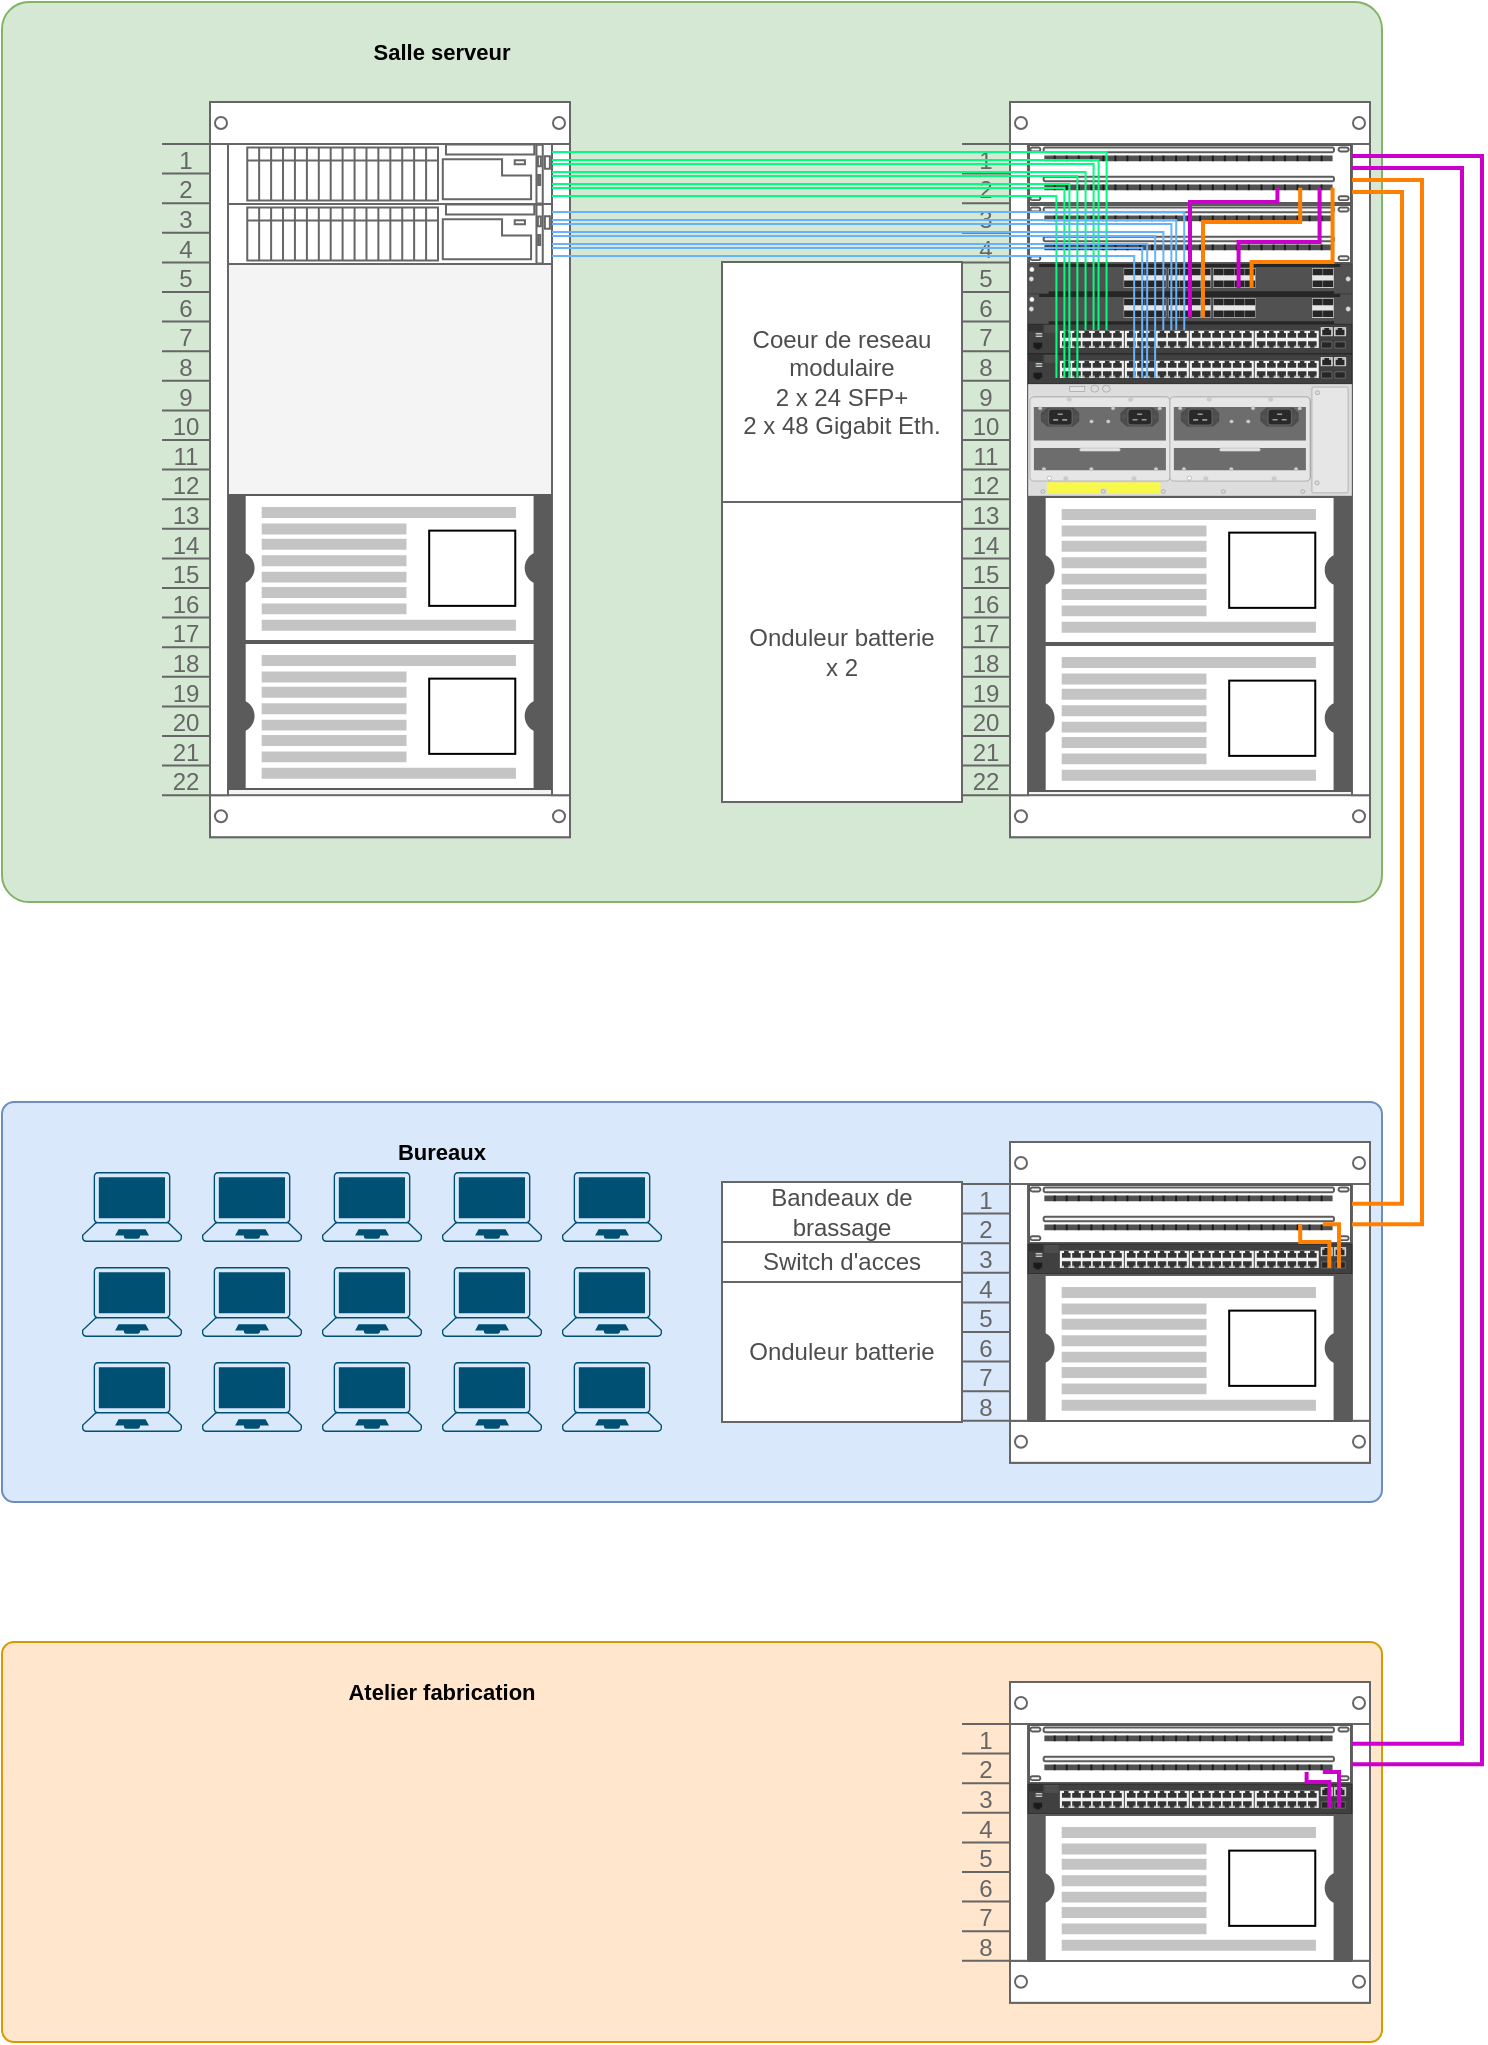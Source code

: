 <mxfile version="26.0.2">
  <diagram name="Page-1" id="H9irVcF_rrNOjkgV-mIr">
    <mxGraphModel dx="338" dy="286" grid="1" gridSize="10" guides="1" tooltips="1" connect="1" arrows="1" fold="1" page="1" pageScale="1" pageWidth="827" pageHeight="1169" math="0" shadow="0">
      <root>
        <mxCell id="0" />
        <mxCell id="1" parent="0" />
        <mxCell id="9j41Xf2RF-thWnLo52nP-37" value="" style="rounded=1;whiteSpace=wrap;html=1;fontFamily=Helvetica;fontSize=11;labelBackgroundColor=default;fillColor=#ffe6cc;arcSize=3;strokeColor=#d79b00;" parent="1" vertex="1">
          <mxGeometry x="40" y="900" width="690" height="200" as="geometry" />
        </mxCell>
        <mxCell id="9j41Xf2RF-thWnLo52nP-36" value="" style="rounded=1;whiteSpace=wrap;html=1;fontFamily=Helvetica;fontSize=11;labelBackgroundColor=default;fillColor=#dae8fc;arcSize=3;strokeColor=#6c8ebf;" parent="1" vertex="1">
          <mxGeometry x="40" y="630" width="690" height="200" as="geometry" />
        </mxCell>
        <mxCell id="9j41Xf2RF-thWnLo52nP-35" value="" style="rounded=1;whiteSpace=wrap;html=1;fontFamily=Helvetica;fontSize=11;labelBackgroundColor=default;fillColor=#d5e8d4;arcSize=3;strokeColor=#82b366;" parent="1" vertex="1">
          <mxGeometry x="40" y="80" width="690" height="450" as="geometry" />
        </mxCell>
        <mxCell id="dl8DAiWBKm6dLVGj8xog-1" value="" style="strokeColor=#666666;html=1;verticalLabelPosition=bottom;labelBackgroundColor=#ffffff;verticalAlign=top;outlineConnect=0;shadow=0;dashed=0;shape=mxgraph.rackGeneral.rackCabinet3;fillColor2=#f4f4f4;container=1;collapsible=0;childLayout=rack;allowGaps=1;marginLeft=33;marginRight=9;marginTop=21;marginBottom=22;textColor=#666666;numDisp=ascend;" parent="1" vertex="1">
          <mxGeometry x="520" y="650" width="204" height="160" as="geometry" />
        </mxCell>
        <mxCell id="dl8DAiWBKm6dLVGj8xog-4" value="" style="strokeColor=#666666;html=1;labelPosition=right;align=left;spacingLeft=15;shadow=0;dashed=0;outlineConnect=0;shape=mxgraph.rack.general.cat5e_enhanced_patch_panel_48_ports;points=[[0.84,0.67,0,0,0],[0.91,0.67,0,0,0],[1,0.33,0,0,0],[1,0.67,0,0,0]];" parent="dl8DAiWBKm6dLVGj8xog-1" vertex="1">
          <mxGeometry x="33" y="21" width="162" height="30" as="geometry" />
        </mxCell>
        <mxCell id="9j41Xf2RF-thWnLo52nP-3" value="" style="html=1;verticalLabelPosition=bottom;verticalAlign=top;outlineConnect=0;shadow=0;dashed=0;shape=mxgraph.rack.hpe_aruba.switches.j9781a_2530_48_front;points=[[0.12,0.6,0,0,0],[0.23,0.6,0,0,0],[0.34,0.6,0,0,0],[0.45,0.6,0,0,0],[0.56,0.6,0,0,0],[0.67,0.6,0,0,0],[0.78,0.6,0,0,0],[0.86,0.6,0,0,0],[0.93,0.8,0,0,0],[0.96,0.8,0,0,0]];" parent="dl8DAiWBKm6dLVGj8xog-1" vertex="1">
          <mxGeometry x="33" y="51" width="162" height="15" as="geometry" />
        </mxCell>
        <mxCell id="dl8DAiWBKm6dLVGj8xog-5" value="" style="shape=mxgraph.rack.apc.apc_smart_ups_5000_va_5u;html=1;labelPosition=right;align=left;spacingLeft=15;dashed=0;shadow=0;fillColor=#ffffff;" parent="dl8DAiWBKm6dLVGj8xog-1" vertex="1">
          <mxGeometry x="33" y="66" width="162" height="74" as="geometry" />
        </mxCell>
        <mxCell id="9j41Xf2RF-thWnLo52nP-27" style="edgeStyle=orthogonalEdgeStyle;shape=connector;rounded=0;orthogonalLoop=1;jettySize=auto;html=1;exitX=0.91;exitY=0.67;exitDx=0;exitDy=0;exitPerimeter=0;entryX=0.96;entryY=0.8;entryDx=0;entryDy=0;entryPerimeter=0;strokeColor=#FF8000;strokeWidth=2;align=center;verticalAlign=middle;fontFamily=Helvetica;fontSize=11;fontColor=default;labelBackgroundColor=default;endArrow=none;endFill=0;" parent="dl8DAiWBKm6dLVGj8xog-1" source="dl8DAiWBKm6dLVGj8xog-4" target="9j41Xf2RF-thWnLo52nP-3" edge="1">
          <mxGeometry relative="1" as="geometry" />
        </mxCell>
        <mxCell id="9j41Xf2RF-thWnLo52nP-28" style="edgeStyle=orthogonalEdgeStyle;shape=connector;rounded=0;orthogonalLoop=1;jettySize=auto;html=1;exitX=0.84;exitY=0.67;exitDx=0;exitDy=0;exitPerimeter=0;entryX=0.93;entryY=0.8;entryDx=0;entryDy=0;entryPerimeter=0;strokeColor=#FF8000;strokeWidth=2;align=center;verticalAlign=middle;fontFamily=Helvetica;fontSize=11;fontColor=default;labelBackgroundColor=default;endArrow=none;endFill=0;" parent="dl8DAiWBKm6dLVGj8xog-1" source="dl8DAiWBKm6dLVGj8xog-4" target="9j41Xf2RF-thWnLo52nP-3" edge="1">
          <mxGeometry relative="1" as="geometry">
            <Array as="points">
              <mxPoint x="169" y="50" />
              <mxPoint x="184" y="50" />
            </Array>
          </mxGeometry>
        </mxCell>
        <mxCell id="dl8DAiWBKm6dLVGj8xog-6" value="" style="strokeColor=#666666;html=1;verticalLabelPosition=bottom;labelBackgroundColor=#ffffff;verticalAlign=top;outlineConnect=0;shadow=0;dashed=0;shape=mxgraph.rackGeneral.rackCabinet3;fillColor2=#f4f4f4;container=1;collapsible=0;childLayout=rack;allowGaps=1;marginLeft=33;marginRight=9;marginTop=21;marginBottom=22;textColor=#666666;numDisp=ascend;" parent="1" vertex="1">
          <mxGeometry x="520" y="920" width="204" height="160" as="geometry" />
        </mxCell>
        <mxCell id="dl8DAiWBKm6dLVGj8xog-7" value="" style="strokeColor=#666666;html=1;labelPosition=right;align=left;spacingLeft=15;shadow=0;dashed=0;outlineConnect=0;shape=mxgraph.rack.general.cat5e_enhanced_patch_panel_48_ports;points=[[0.86,0.8,0,0,0],[0.91,0.8,0,0,0],[1,0.33,0,0,0],[1,0.67,0,0,0]];" parent="dl8DAiWBKm6dLVGj8xog-6" vertex="1">
          <mxGeometry x="33" y="21" width="162" height="30" as="geometry" />
        </mxCell>
        <mxCell id="dl8DAiWBKm6dLVGj8xog-8" value="" style="html=1;verticalLabelPosition=bottom;verticalAlign=top;outlineConnect=0;shadow=0;dashed=0;shape=mxgraph.rack.hpe_aruba.switches.j9781a_2530_48_front;points=[[0.12,0.6,0,0,0],[0.23,0.6,0,0,0],[0.34,0.6,0,0,0],[0.45,0.6,0,0,0],[0.56,0.6,0,0,0],[0.67,0.6,0,0,0],[0.78,0.6,0,0,0],[0.86,0.6,0,0,0],[0.93,0.8,0,0,0],[0.96,0.8,0,0,0]];" parent="dl8DAiWBKm6dLVGj8xog-6" vertex="1">
          <mxGeometry x="33" y="51" width="162" height="15" as="geometry" />
        </mxCell>
        <mxCell id="dl8DAiWBKm6dLVGj8xog-9" value="" style="shape=mxgraph.rack.apc.apc_smart_ups_5000_va_5u;html=1;labelPosition=right;align=left;spacingLeft=15;dashed=0;shadow=0;fillColor=#ffffff;" parent="dl8DAiWBKm6dLVGj8xog-6" vertex="1">
          <mxGeometry x="33" y="66" width="162" height="74" as="geometry" />
        </mxCell>
        <mxCell id="9j41Xf2RF-thWnLo52nP-33" style="edgeStyle=orthogonalEdgeStyle;shape=connector;rounded=0;orthogonalLoop=1;jettySize=auto;html=1;exitX=0.91;exitY=0.8;exitDx=0;exitDy=0;exitPerimeter=0;entryX=0.96;entryY=0.8;entryDx=0;entryDy=0;entryPerimeter=0;strokeColor=#CC00CC;strokeWidth=2;align=center;verticalAlign=middle;fontFamily=Helvetica;fontSize=11;fontColor=default;labelBackgroundColor=default;endArrow=none;endFill=0;" parent="dl8DAiWBKm6dLVGj8xog-6" source="dl8DAiWBKm6dLVGj8xog-7" target="dl8DAiWBKm6dLVGj8xog-8" edge="1">
          <mxGeometry relative="1" as="geometry" />
        </mxCell>
        <mxCell id="9j41Xf2RF-thWnLo52nP-34" style="edgeStyle=orthogonalEdgeStyle;shape=connector;rounded=0;orthogonalLoop=1;jettySize=auto;html=1;exitX=0.86;exitY=0.8;exitDx=0;exitDy=0;exitPerimeter=0;entryX=0.93;entryY=0.8;entryDx=0;entryDy=0;entryPerimeter=0;strokeColor=#CC00CC;strokeWidth=2;align=center;verticalAlign=middle;fontFamily=Helvetica;fontSize=11;fontColor=default;labelBackgroundColor=default;endArrow=none;endFill=0;" parent="dl8DAiWBKm6dLVGj8xog-6" source="dl8DAiWBKm6dLVGj8xog-7" target="dl8DAiWBKm6dLVGj8xog-8" edge="1">
          <mxGeometry relative="1" as="geometry">
            <Array as="points">
              <mxPoint x="172" y="50" />
              <mxPoint x="184" y="50" />
            </Array>
          </mxGeometry>
        </mxCell>
        <mxCell id="dl8DAiWBKm6dLVGj8xog-10" value="" style="strokeColor=#666666;html=1;verticalLabelPosition=bottom;labelBackgroundColor=#ffffff;verticalAlign=top;outlineConnect=0;shadow=0;dashed=0;shape=mxgraph.rackGeneral.rackCabinet3;fillColor2=#f4f4f4;container=1;collapsible=0;childLayout=rack;allowGaps=1;marginLeft=33;marginRight=9;marginTop=21;marginBottom=22;textColor=#666666;numDisp=ascend;" parent="1" vertex="1">
          <mxGeometry x="520" y="130" width="204" height="370" as="geometry" />
        </mxCell>
        <mxCell id="dl8DAiWBKm6dLVGj8xog-11" value="" style="strokeColor=#666666;html=1;labelPosition=right;align=left;spacingLeft=15;shadow=0;dashed=0;outlineConnect=0;shape=mxgraph.rack.general.cat5e_enhanced_patch_panel_48_ports;points=[[0.06,0.73,0,0,0],[0.1,0.73,0,0,0],[0.13,0.73,0,0,0],[0.16,0.73,0,0,0],[0.19,0.73,0,0,0],[0.23,0.73,0,0,0],[0.26,0.73,0,0,0],[0.29,0.73,0,0,0],[0.32,0.73,0,0,0],[0.35,0.73,0,0,0],[0.39,0.73,0,0,0],[0.42,0.73,0,0,0],[0.45,0.73,0,0,0],[0.48,0.73,0,0,0],[0.52,0.73,0,0,0],[0.55,0.73,0,0,0],[0.58,0.73,0,0,0],[0.61,0.73,0,0,0],[0.65,0.73,0,0,0],[0.68,0.73,0,0,0],[0.71,0.73,0,0,0],[0.74,0.73,0,0,0],[0.77,0.73,0,0,0],[0.81,0.73,0,0,0],[0.84,0.73,0,0,0],[0.87,0.73,0,0,0],[0.9,0.73,0,0,0],[0.94,0.73,0,0,0],[1,0.2,0,0,0],[1,0.4,0,0,0],[1,0.6,0,0,0],[1,0.8,0,0,0]];" parent="dl8DAiWBKm6dLVGj8xog-10" vertex="1">
          <mxGeometry x="33" y="21" width="162" height="30" as="geometry" />
        </mxCell>
        <mxCell id="dl8DAiWBKm6dLVGj8xog-14" value="" style="strokeColor=#666666;html=1;labelPosition=right;align=left;spacingLeft=15;shadow=0;dashed=0;outlineConnect=0;shape=mxgraph.rack.general.cat5e_enhanced_patch_panel_48_ports;" parent="dl8DAiWBKm6dLVGj8xog-10" vertex="1">
          <mxGeometry x="33" y="51" width="162" height="30" as="geometry" />
        </mxCell>
        <mxCell id="5xNo_FaIS-vA76P3_rJ1-1" value="" style="html=1;verticalLabelPosition=bottom;verticalAlign=top;outlineConnect=0;shadow=0;dashed=0;shape=mxgraph.rack.hpe_aruba.switches.r0x43a_aruba_6400_24p_sfp_4sfp56_module;points=[[0.36,0.8,0,0,0],[0.4,0.8,0,0,0],[0.5,0.8,0,0,0],[0.54,0.8,0,0,0],[0.65,0.8,0,0,0],[0.69,0.8,0,0,0]];" parent="dl8DAiWBKm6dLVGj8xog-10" vertex="1">
          <mxGeometry x="33" y="81" width="162" height="15" as="geometry" />
        </mxCell>
        <mxCell id="dl8DAiWBKm6dLVGj8xog-12" value="" style="html=1;verticalLabelPosition=bottom;verticalAlign=top;outlineConnect=0;shadow=0;dashed=0;shape=mxgraph.rack.hpe_aruba.switches.j9781a_2530_48_front;points=[[0.12,0.2,0,0,0],[0.16,0.2,0,0,0],[0.19,0.2,0,0,0],[0.23,0.2,0,0,0],[0.26,0.2,0,0,0],[0.29,0.2,0,0,0],[0.33,0.2,0,0,0],[0.36,0.2,0,0,0],[0.4,0.2,0,0,0],[0.43,0.2,0,0,0],[0.47,0.2,0,0,0],[0.5,0.2,0,0,0],[0.54,0.2,0,0,0],[0.57,0.2,0,0,0],[0.6,0.2,0,0,0],[0.64,0.2,0,0,0],[0.67,0.2,0,0,0],[0.71,0.2,0,0,0],[0.74,0.2,0,0,0],[0.78,0.2,0,0,0],[0.81,0.2,0,0,0],[0.85,0.2,0,0,0],[0.88,0.2,0,0,0]];" parent="dl8DAiWBKm6dLVGj8xog-10" vertex="1">
          <mxGeometry x="33" y="111" width="162" height="15" as="geometry" />
        </mxCell>
        <mxCell id="dl8DAiWBKm6dLVGj8xog-15" value="" style="html=1;verticalLabelPosition=bottom;verticalAlign=top;outlineConnect=0;shadow=0;dashed=0;shape=mxgraph.rack.hpe_aruba.switches.j9781a_2530_48_front;points=[[0.1,0.8,0,0,0],[0.14,0.8,0,0,0],[0.17,0.8,0,0,0],[0.21,0.8,0,0,0],[0.24,0.8,0,0,0],[0.28,0.8,0,0,0],[0.31,0.8,0,0,0],[0.34,0.8,0,0,0],[0.38,0.8,0,0,0],[0.41,0.8,0,0,0],[0.45,0.8,0,0,0],[0.48,0.8,0,0,0],[0.52,0.8,0,0,0],[0.55,0.8,0,0,0],[0.59,0.8,0,0,0],[0.62,0.8,0,0,0],[0.66,0.8,0,0,0],[0.69,0.8,0,0,0],[0.72,0.8,0,0,0],[0.76,0.8,0,0,0],[0.79,0.8,0,0,0],[0.83,0.8,0,0,0],[0.86,0.8,0,0,0],[0.9,0.8,0,0,0]];" parent="dl8DAiWBKm6dLVGj8xog-10" vertex="1">
          <mxGeometry x="33" y="126" width="162" height="15" as="geometry" />
        </mxCell>
        <mxCell id="dl8DAiWBKm6dLVGj8xog-23" value="" style="group" parent="dl8DAiWBKm6dLVGj8xog-10" vertex="1" connectable="0">
          <mxGeometry x="33" y="141" width="162" height="56" as="geometry" />
        </mxCell>
        <mxCell id="dl8DAiWBKm6dLVGj8xog-17" value="" style="html=1;verticalLabelPosition=bottom;verticalAlign=top;outlineConnect=0;shadow=0;dashed=0;shape=mxgraph.rack.hpe_aruba.switches.j9821a_540r_zl2_switch_rear;" parent="dl8DAiWBKm6dLVGj8xog-23" vertex="1">
          <mxGeometry width="162" height="56" as="geometry" />
        </mxCell>
        <mxCell id="dl8DAiWBKm6dLVGj8xog-16" value="" style="html=1;verticalLabelPosition=bottom;verticalAlign=top;outlineConnect=0;shadow=0;dashed=0;shape=mxgraph.rack.hpe_aruba.switches.j9830b_5400r_2750w_poeplus_zl2_power_supply;" parent="dl8DAiWBKm6dLVGj8xog-23" vertex="1">
          <mxGeometry x="1" y="6.5" width="70" height="42" as="geometry" />
        </mxCell>
        <mxCell id="dl8DAiWBKm6dLVGj8xog-18" value="" style="html=1;verticalLabelPosition=bottom;verticalAlign=top;outlineConnect=0;shadow=0;dashed=0;shape=mxgraph.rack.hpe_aruba.switches.j9830b_5400r_2750w_poeplus_zl2_power_supply;" parent="dl8DAiWBKm6dLVGj8xog-23" vertex="1">
          <mxGeometry x="71" y="6.5" width="70" height="42" as="geometry" />
        </mxCell>
        <mxCell id="5xNo_FaIS-vA76P3_rJ1-3" value="" style="shape=mxgraph.rack.apc.apc_smart_ups_5000_va_5u;html=1;labelPosition=right;align=left;spacingLeft=15;dashed=0;shadow=0;fillColor=#ffffff;" parent="dl8DAiWBKm6dLVGj8xog-10" vertex="1">
          <mxGeometry x="33" y="197" width="162" height="74" as="geometry" />
        </mxCell>
        <mxCell id="dl8DAiWBKm6dLVGj8xog-13" value="" style="shape=mxgraph.rack.apc.apc_smart_ups_5000_va_5u;html=1;labelPosition=right;align=left;spacingLeft=15;dashed=0;shadow=0;fillColor=#ffffff;" parent="dl8DAiWBKm6dLVGj8xog-10" vertex="1">
          <mxGeometry x="33" y="271" width="162" height="74" as="geometry" />
        </mxCell>
        <mxCell id="9j41Xf2RF-thWnLo52nP-2" value="" style="html=1;verticalLabelPosition=bottom;verticalAlign=top;outlineConnect=0;shadow=0;dashed=0;shape=mxgraph.rack.hpe_aruba.switches.r0x43a_aruba_6400_24p_sfp_4sfp56_module;points=[[0.36,0.8,0,0,0],[0.4,0.8,0,0,0],[0.5,0.8,0,0,0],[0.54,0.8,0,0,0],[0.65,0.8,0,0,0],[0.69,0.8,0,0,0]];" parent="dl8DAiWBKm6dLVGj8xog-10" vertex="1">
          <mxGeometry x="33" y="96" width="162" height="15" as="geometry" />
        </mxCell>
        <mxCell id="9j41Xf2RF-thWnLo52nP-23" style="edgeStyle=orthogonalEdgeStyle;shape=connector;rounded=0;orthogonalLoop=1;jettySize=auto;html=1;exitX=0.69;exitY=0.8;exitDx=0;exitDy=0;exitPerimeter=0;entryX=0.94;entryY=0.73;entryDx=0;entryDy=0;entryPerimeter=0;strokeColor=#FF8000;strokeWidth=2;align=center;verticalAlign=middle;fontFamily=Helvetica;fontSize=11;fontColor=default;labelBackgroundColor=default;endArrow=none;endFill=0;" parent="dl8DAiWBKm6dLVGj8xog-10" source="5xNo_FaIS-vA76P3_rJ1-1" target="dl8DAiWBKm6dLVGj8xog-11" edge="1">
          <mxGeometry relative="1" as="geometry">
            <Array as="points">
              <mxPoint x="145" y="80" />
              <mxPoint x="185" y="80" />
            </Array>
          </mxGeometry>
        </mxCell>
        <mxCell id="9j41Xf2RF-thWnLo52nP-24" style="edgeStyle=orthogonalEdgeStyle;shape=connector;rounded=0;orthogonalLoop=1;jettySize=auto;html=1;exitX=0.65;exitY=0.8;exitDx=0;exitDy=0;exitPerimeter=0;entryX=0.9;entryY=0.73;entryDx=0;entryDy=0;entryPerimeter=0;strokeColor=#CC00CC;strokeWidth=2;align=center;verticalAlign=middle;fontFamily=Helvetica;fontSize=11;fontColor=default;labelBackgroundColor=default;endArrow=none;endFill=0;" parent="dl8DAiWBKm6dLVGj8xog-10" source="5xNo_FaIS-vA76P3_rJ1-1" target="dl8DAiWBKm6dLVGj8xog-11" edge="1">
          <mxGeometry relative="1" as="geometry">
            <Array as="points">
              <mxPoint x="138" y="70" />
              <mxPoint x="179" y="70" />
            </Array>
          </mxGeometry>
        </mxCell>
        <mxCell id="9j41Xf2RF-thWnLo52nP-25" style="edgeStyle=orthogonalEdgeStyle;shape=connector;rounded=0;orthogonalLoop=1;jettySize=auto;html=1;exitX=0.54;exitY=0.8;exitDx=0;exitDy=0;exitPerimeter=0;entryX=0.84;entryY=0.73;entryDx=0;entryDy=0;entryPerimeter=0;strokeColor=#FF8000;strokeWidth=2;align=center;verticalAlign=middle;fontFamily=Helvetica;fontSize=11;fontColor=default;labelBackgroundColor=default;endArrow=none;endFill=0;" parent="dl8DAiWBKm6dLVGj8xog-10" source="9j41Xf2RF-thWnLo52nP-2" target="dl8DAiWBKm6dLVGj8xog-11" edge="1">
          <mxGeometry relative="1" as="geometry">
            <Array as="points">
              <mxPoint x="121" y="60" />
              <mxPoint x="169" y="60" />
            </Array>
          </mxGeometry>
        </mxCell>
        <mxCell id="9j41Xf2RF-thWnLo52nP-26" style="edgeStyle=orthogonalEdgeStyle;shape=connector;rounded=0;orthogonalLoop=1;jettySize=auto;html=1;exitX=0.5;exitY=0.8;exitDx=0;exitDy=0;exitPerimeter=0;entryX=0.77;entryY=0.73;entryDx=0;entryDy=0;entryPerimeter=0;strokeColor=#CC00CC;strokeWidth=2;align=center;verticalAlign=middle;fontFamily=Helvetica;fontSize=11;fontColor=default;labelBackgroundColor=default;endArrow=none;endFill=0;" parent="dl8DAiWBKm6dLVGj8xog-10" source="9j41Xf2RF-thWnLo52nP-2" target="dl8DAiWBKm6dLVGj8xog-11" edge="1">
          <mxGeometry relative="1" as="geometry">
            <Array as="points">
              <mxPoint x="114" y="50" />
              <mxPoint x="158" y="50" />
            </Array>
          </mxGeometry>
        </mxCell>
        <mxCell id="5xNo_FaIS-vA76P3_rJ1-6" value="Coeur de reseau modulaire&lt;div&gt;2 x 24 SFP+&lt;/div&gt;&lt;div&gt;2 x 48 Gigabit Eth.&lt;/div&gt;" style="rounded=0;whiteSpace=wrap;html=1;strokeColor=#666666;fontColor=#4D4D4D;" parent="1" vertex="1">
          <mxGeometry x="400" y="210" width="120" height="120" as="geometry" />
        </mxCell>
        <mxCell id="5xNo_FaIS-vA76P3_rJ1-7" value="Onduleur batterie&lt;div&gt;x 2&lt;/div&gt;" style="rounded=0;whiteSpace=wrap;html=1;strokeColor=#666666;fontColor=#4D4D4D;" parent="1" vertex="1">
          <mxGeometry x="400" y="330" width="120" height="150" as="geometry" />
        </mxCell>
        <mxCell id="5xNo_FaIS-vA76P3_rJ1-8" value="Bandeaux de brassage" style="rounded=0;whiteSpace=wrap;html=1;strokeColor=#666666;fontColor=#4D4D4D;" parent="1" vertex="1">
          <mxGeometry x="400" y="670" width="120" height="30" as="geometry" />
        </mxCell>
        <mxCell id="5xNo_FaIS-vA76P3_rJ1-9" value="Switch d&#39;acces" style="rounded=0;whiteSpace=wrap;html=1;strokeColor=#666666;fontColor=#4D4D4D;" parent="1" vertex="1">
          <mxGeometry x="400" y="700" width="120" height="20" as="geometry" />
        </mxCell>
        <mxCell id="5xNo_FaIS-vA76P3_rJ1-10" value="Onduleur batterie" style="rounded=0;whiteSpace=wrap;html=1;strokeColor=#666666;fontColor=#4D4D4D;" parent="1" vertex="1">
          <mxGeometry x="400" y="720" width="120" height="70" as="geometry" />
        </mxCell>
        <mxCell id="9j41Xf2RF-thWnLo52nP-9" value="" style="strokeColor=#666666;html=1;verticalLabelPosition=bottom;labelBackgroundColor=#ffffff;verticalAlign=top;outlineConnect=0;shadow=0;dashed=0;shape=mxgraph.rackGeneral.rackCabinet3;fillColor2=#f4f4f4;container=1;collapsible=0;childLayout=rack;allowGaps=1;marginLeft=33;marginRight=9;marginTop=21;marginBottom=22;textColor=#666666;numDisp=ascend;fontFamily=Helvetica;fontSize=11;fontColor=default;" parent="1" vertex="1">
          <mxGeometry x="120" y="130" width="204" height="370" as="geometry" />
        </mxCell>
        <mxCell id="9j41Xf2RF-thWnLo52nP-10" value="" style="strokeColor=#666666;html=1;labelPosition=right;align=left;spacingLeft=15;shadow=0;dashed=0;outlineConnect=0;shape=mxgraph.rack.dell.poweredge_r740;fontFamily=Helvetica;fontSize=11;fontColor=default;labelBackgroundColor=default;points=[[1,0.2,0,0,0],[1,0.4,0,0,0],[1,0.6,0,0,0],[1,0.8,0,0,0]];" parent="9j41Xf2RF-thWnLo52nP-9" vertex="1">
          <mxGeometry x="33" y="21" width="162" height="30" as="geometry" />
        </mxCell>
        <mxCell id="9j41Xf2RF-thWnLo52nP-11" value="" style="strokeColor=#666666;html=1;labelPosition=right;align=left;spacingLeft=15;shadow=0;dashed=0;outlineConnect=0;shape=mxgraph.rack.dell.poweredge_r740;fontFamily=Helvetica;fontSize=11;fontColor=default;labelBackgroundColor=default;points=[[1,0.2,0,0,0],[1,0.4,0,0,0],[1,0.6,0,0,0],[1,0.8,0,0,0]];" parent="9j41Xf2RF-thWnLo52nP-9" vertex="1">
          <mxGeometry x="33" y="51" width="162" height="30" as="geometry" />
        </mxCell>
        <mxCell id="9j41Xf2RF-thWnLo52nP-13" value="" style="shape=mxgraph.rack.apc.apc_smart_ups_5000_va_5u;html=1;labelPosition=right;align=left;spacingLeft=15;dashed=0;shadow=0;fillColor=#ffffff;" parent="9j41Xf2RF-thWnLo52nP-9" vertex="1">
          <mxGeometry x="33" y="196" width="162" height="74" as="geometry" />
        </mxCell>
        <mxCell id="9j41Xf2RF-thWnLo52nP-12" value="" style="shape=mxgraph.rack.apc.apc_smart_ups_5000_va_5u;html=1;labelPosition=right;align=left;spacingLeft=15;dashed=0;shadow=0;fillColor=#ffffff;" parent="9j41Xf2RF-thWnLo52nP-9" vertex="1">
          <mxGeometry x="33" y="270" width="162" height="74" as="geometry" />
        </mxCell>
        <mxCell id="9j41Xf2RF-thWnLo52nP-14" style="edgeStyle=orthogonalEdgeStyle;shape=link;rounded=0;orthogonalLoop=1;jettySize=auto;html=1;exitX=1;exitY=0.2;exitDx=0;exitDy=0;exitPerimeter=0;entryX=0.23;entryY=0.2;entryDx=0;entryDy=0;entryPerimeter=0;strokeColor=#00FF80;strokeWidth=1;align=center;verticalAlign=middle;fontFamily=Helvetica;fontSize=11;fontColor=default;labelBackgroundColor=default;endArrow=none;endFill=0;" parent="1" source="9j41Xf2RF-thWnLo52nP-10" target="dl8DAiWBKm6dLVGj8xog-12" edge="1">
          <mxGeometry relative="1" as="geometry" />
        </mxCell>
        <mxCell id="9j41Xf2RF-thWnLo52nP-15" style="edgeStyle=orthogonalEdgeStyle;shape=link;rounded=0;orthogonalLoop=1;jettySize=auto;html=1;exitX=1;exitY=0.4;exitDx=0;exitDy=0;exitPerimeter=0;entryX=0.19;entryY=0.2;entryDx=0;entryDy=0;entryPerimeter=0;strokeColor=#00FF80;strokeWidth=1;align=center;verticalAlign=middle;fontFamily=Helvetica;fontSize=11;fontColor=default;labelBackgroundColor=default;endArrow=none;endFill=0;" parent="1" source="9j41Xf2RF-thWnLo52nP-10" target="dl8DAiWBKm6dLVGj8xog-12" edge="1">
          <mxGeometry relative="1" as="geometry" />
        </mxCell>
        <mxCell id="9j41Xf2RF-thWnLo52nP-16" style="edgeStyle=orthogonalEdgeStyle;shape=link;rounded=0;orthogonalLoop=1;jettySize=auto;html=1;exitX=1;exitY=0.6;exitDx=0;exitDy=0;exitPerimeter=0;entryX=0.14;entryY=0.8;entryDx=0;entryDy=0;entryPerimeter=0;strokeColor=#00FF80;strokeWidth=1;align=center;verticalAlign=middle;fontFamily=Helvetica;fontSize=11;fontColor=default;labelBackgroundColor=default;endArrow=none;endFill=0;" parent="1" source="9j41Xf2RF-thWnLo52nP-10" target="dl8DAiWBKm6dLVGj8xog-15" edge="1">
          <mxGeometry relative="1" as="geometry" />
        </mxCell>
        <mxCell id="9j41Xf2RF-thWnLo52nP-17" style="edgeStyle=orthogonalEdgeStyle;shape=link;rounded=0;orthogonalLoop=1;jettySize=auto;html=1;exitX=1;exitY=0.8;exitDx=0;exitDy=0;exitPerimeter=0;entryX=0.1;entryY=0.8;entryDx=0;entryDy=0;entryPerimeter=0;strokeColor=#00FF80;strokeWidth=1;align=center;verticalAlign=middle;fontFamily=Helvetica;fontSize=11;fontColor=default;labelBackgroundColor=default;endArrow=none;endFill=0;" parent="1" source="9j41Xf2RF-thWnLo52nP-10" target="dl8DAiWBKm6dLVGj8xog-15" edge="1">
          <mxGeometry relative="1" as="geometry" />
        </mxCell>
        <mxCell id="9j41Xf2RF-thWnLo52nP-19" style="edgeStyle=orthogonalEdgeStyle;shape=link;rounded=0;orthogonalLoop=1;jettySize=auto;html=1;exitX=1;exitY=0.2;exitDx=0;exitDy=0;exitPerimeter=0;entryX=0.47;entryY=0.2;entryDx=0;entryDy=0;entryPerimeter=0;strokeColor=#66B2FF;strokeWidth=1;align=center;verticalAlign=middle;fontFamily=Helvetica;fontSize=11;fontColor=default;labelBackgroundColor=default;endArrow=none;endFill=0;" parent="1" source="9j41Xf2RF-thWnLo52nP-11" target="dl8DAiWBKm6dLVGj8xog-12" edge="1">
          <mxGeometry relative="1" as="geometry" />
        </mxCell>
        <mxCell id="9j41Xf2RF-thWnLo52nP-20" style="edgeStyle=orthogonalEdgeStyle;shape=link;rounded=0;orthogonalLoop=1;jettySize=auto;html=1;exitX=1;exitY=0.4;exitDx=0;exitDy=0;exitPerimeter=0;entryX=0.43;entryY=0.2;entryDx=0;entryDy=0;entryPerimeter=0;strokeColor=#66B2FF;strokeWidth=1;align=center;verticalAlign=middle;fontFamily=Helvetica;fontSize=11;fontColor=default;labelBackgroundColor=default;endArrow=none;endFill=0;" parent="1" source="9j41Xf2RF-thWnLo52nP-11" target="dl8DAiWBKm6dLVGj8xog-12" edge="1">
          <mxGeometry relative="1" as="geometry" />
        </mxCell>
        <mxCell id="9j41Xf2RF-thWnLo52nP-21" style="edgeStyle=orthogonalEdgeStyle;shape=link;rounded=0;orthogonalLoop=1;jettySize=auto;html=1;exitX=1;exitY=0.6;exitDx=0;exitDy=0;exitPerimeter=0;entryX=0.38;entryY=0.8;entryDx=0;entryDy=0;entryPerimeter=0;strokeColor=#66B2FF;strokeWidth=1;align=center;verticalAlign=middle;fontFamily=Helvetica;fontSize=11;fontColor=default;labelBackgroundColor=default;endArrow=none;endFill=0;" parent="1" source="9j41Xf2RF-thWnLo52nP-11" target="dl8DAiWBKm6dLVGj8xog-15" edge="1">
          <mxGeometry relative="1" as="geometry" />
        </mxCell>
        <mxCell id="9j41Xf2RF-thWnLo52nP-22" style="edgeStyle=orthogonalEdgeStyle;shape=link;rounded=0;orthogonalLoop=1;jettySize=auto;html=1;exitX=1;exitY=0.8;exitDx=0;exitDy=0;exitPerimeter=0;entryX=0.34;entryY=0.8;entryDx=0;entryDy=0;entryPerimeter=0;strokeColor=#66B2FF;strokeWidth=1;align=center;verticalAlign=middle;fontFamily=Helvetica;fontSize=11;fontColor=default;labelBackgroundColor=default;endArrow=none;endFill=0;" parent="1" source="9j41Xf2RF-thWnLo52nP-11" target="dl8DAiWBKm6dLVGj8xog-15" edge="1">
          <mxGeometry relative="1" as="geometry" />
        </mxCell>
        <mxCell id="9j41Xf2RF-thWnLo52nP-29" style="edgeStyle=orthogonalEdgeStyle;shape=connector;rounded=0;orthogonalLoop=1;jettySize=auto;html=1;exitX=1;exitY=0.33;exitDx=0;exitDy=0;exitPerimeter=0;entryX=1;entryY=0.8;entryDx=0;entryDy=0;entryPerimeter=0;strokeColor=#FF8000;strokeWidth=2;align=center;verticalAlign=middle;fontFamily=Helvetica;fontSize=11;fontColor=default;labelBackgroundColor=default;endArrow=none;endFill=0;" parent="1" source="dl8DAiWBKm6dLVGj8xog-4" target="dl8DAiWBKm6dLVGj8xog-11" edge="1">
          <mxGeometry relative="1" as="geometry">
            <Array as="points">
              <mxPoint x="740" y="681" />
              <mxPoint x="740" y="175" />
            </Array>
          </mxGeometry>
        </mxCell>
        <mxCell id="9j41Xf2RF-thWnLo52nP-30" style="edgeStyle=orthogonalEdgeStyle;shape=connector;rounded=0;orthogonalLoop=1;jettySize=auto;html=1;exitX=1;exitY=0.67;exitDx=0;exitDy=0;exitPerimeter=0;entryX=1;entryY=0.6;entryDx=0;entryDy=0;entryPerimeter=0;strokeColor=#FF8000;strokeWidth=2;align=center;verticalAlign=middle;fontFamily=Helvetica;fontSize=11;fontColor=default;labelBackgroundColor=default;endArrow=none;endFill=0;" parent="1" source="dl8DAiWBKm6dLVGj8xog-4" target="dl8DAiWBKm6dLVGj8xog-11" edge="1">
          <mxGeometry relative="1" as="geometry">
            <Array as="points">
              <mxPoint x="750" y="691" />
              <mxPoint x="750" y="169" />
            </Array>
          </mxGeometry>
        </mxCell>
        <mxCell id="9j41Xf2RF-thWnLo52nP-31" style="edgeStyle=orthogonalEdgeStyle;shape=connector;rounded=0;orthogonalLoop=1;jettySize=auto;html=1;exitX=1;exitY=0.33;exitDx=0;exitDy=0;exitPerimeter=0;entryX=1;entryY=0.4;entryDx=0;entryDy=0;entryPerimeter=0;strokeColor=#CC00CC;strokeWidth=2;align=center;verticalAlign=middle;fontFamily=Helvetica;fontSize=11;fontColor=default;labelBackgroundColor=default;endArrow=none;endFill=0;" parent="1" source="dl8DAiWBKm6dLVGj8xog-7" target="dl8DAiWBKm6dLVGj8xog-11" edge="1">
          <mxGeometry relative="1" as="geometry">
            <Array as="points">
              <mxPoint x="770" y="951" />
              <mxPoint x="770" y="163" />
            </Array>
          </mxGeometry>
        </mxCell>
        <mxCell id="9j41Xf2RF-thWnLo52nP-32" style="edgeStyle=orthogonalEdgeStyle;shape=connector;rounded=0;orthogonalLoop=1;jettySize=auto;html=1;exitX=1;exitY=0.2;exitDx=0;exitDy=0;exitPerimeter=0;entryX=1;entryY=0.67;entryDx=0;entryDy=0;entryPerimeter=0;strokeColor=#CC00CC;strokeWidth=2;align=center;verticalAlign=middle;fontFamily=Helvetica;fontSize=11;fontColor=default;labelBackgroundColor=default;endArrow=none;endFill=0;" parent="1" source="dl8DAiWBKm6dLVGj8xog-11" target="dl8DAiWBKm6dLVGj8xog-7" edge="1">
          <mxGeometry relative="1" as="geometry">
            <Array as="points">
              <mxPoint x="780" y="157" />
              <mxPoint x="780" y="961" />
            </Array>
          </mxGeometry>
        </mxCell>
        <mxCell id="9j41Xf2RF-thWnLo52nP-38" value="Salle serveur" style="text;html=1;align=center;verticalAlign=middle;whiteSpace=wrap;rounded=0;fontFamily=Helvetica;fontSize=11;fontColor=default;labelBackgroundColor=none;fontStyle=1" parent="1" vertex="1">
          <mxGeometry x="70" y="90" width="380" height="30" as="geometry" />
        </mxCell>
        <mxCell id="9j41Xf2RF-thWnLo52nP-39" value="Bureaux" style="text;html=1;align=center;verticalAlign=middle;whiteSpace=wrap;rounded=0;fontFamily=Helvetica;fontSize=11;fontColor=default;labelBackgroundColor=none;fontStyle=1" parent="1" vertex="1">
          <mxGeometry x="70" y="640" width="380" height="30" as="geometry" />
        </mxCell>
        <mxCell id="9j41Xf2RF-thWnLo52nP-40" value="Atelier fabrication" style="text;html=1;align=center;verticalAlign=middle;whiteSpace=wrap;rounded=0;fontFamily=Helvetica;fontSize=11;fontColor=default;labelBackgroundColor=none;fontStyle=1" parent="1" vertex="1">
          <mxGeometry x="70" y="910" width="380" height="30" as="geometry" />
        </mxCell>
        <mxCell id="dfdCdgFeH61obHp5bPQe-2" value="" style="points=[[0.13,0.02,0],[0.5,0,0],[0.87,0.02,0],[0.885,0.4,0],[0.985,0.985,0],[0.5,1,0],[0.015,0.985,0],[0.115,0.4,0]];verticalLabelPosition=bottom;sketch=0;html=1;verticalAlign=top;aspect=fixed;align=center;pointerEvents=1;shape=mxgraph.cisco19.laptop;fillColor=#005073;strokeColor=none;" vertex="1" parent="1">
          <mxGeometry x="80" y="665" width="50" height="35" as="geometry" />
        </mxCell>
        <mxCell id="dfdCdgFeH61obHp5bPQe-3" value="" style="points=[[0.13,0.02,0],[0.5,0,0],[0.87,0.02,0],[0.885,0.4,0],[0.985,0.985,0],[0.5,1,0],[0.015,0.985,0],[0.115,0.4,0]];verticalLabelPosition=bottom;sketch=0;html=1;verticalAlign=top;aspect=fixed;align=center;pointerEvents=1;shape=mxgraph.cisco19.laptop;fillColor=#005073;strokeColor=none;" vertex="1" parent="1">
          <mxGeometry x="140" y="665" width="50" height="35" as="geometry" />
        </mxCell>
        <mxCell id="dfdCdgFeH61obHp5bPQe-4" value="" style="points=[[0.13,0.02,0],[0.5,0,0],[0.87,0.02,0],[0.885,0.4,0],[0.985,0.985,0],[0.5,1,0],[0.015,0.985,0],[0.115,0.4,0]];verticalLabelPosition=bottom;sketch=0;html=1;verticalAlign=top;aspect=fixed;align=center;pointerEvents=1;shape=mxgraph.cisco19.laptop;fillColor=#005073;strokeColor=none;" vertex="1" parent="1">
          <mxGeometry x="140" y="712.5" width="50" height="35" as="geometry" />
        </mxCell>
        <mxCell id="dfdCdgFeH61obHp5bPQe-5" value="" style="points=[[0.13,0.02,0],[0.5,0,0],[0.87,0.02,0],[0.885,0.4,0],[0.985,0.985,0],[0.5,1,0],[0.015,0.985,0],[0.115,0.4,0]];verticalLabelPosition=bottom;sketch=0;html=1;verticalAlign=top;aspect=fixed;align=center;pointerEvents=1;shape=mxgraph.cisco19.laptop;fillColor=#005073;strokeColor=none;" vertex="1" parent="1">
          <mxGeometry x="80" y="712.5" width="50" height="35" as="geometry" />
        </mxCell>
        <mxCell id="dfdCdgFeH61obHp5bPQe-6" value="" style="points=[[0.13,0.02,0],[0.5,0,0],[0.87,0.02,0],[0.885,0.4,0],[0.985,0.985,0],[0.5,1,0],[0.015,0.985,0],[0.115,0.4,0]];verticalLabelPosition=bottom;sketch=0;html=1;verticalAlign=top;aspect=fixed;align=center;pointerEvents=1;shape=mxgraph.cisco19.laptop;fillColor=#005073;strokeColor=none;" vertex="1" parent="1">
          <mxGeometry x="140" y="760" width="50" height="35" as="geometry" />
        </mxCell>
        <mxCell id="dfdCdgFeH61obHp5bPQe-7" value="" style="points=[[0.13,0.02,0],[0.5,0,0],[0.87,0.02,0],[0.885,0.4,0],[0.985,0.985,0],[0.5,1,0],[0.015,0.985,0],[0.115,0.4,0]];verticalLabelPosition=bottom;sketch=0;html=1;verticalAlign=top;aspect=fixed;align=center;pointerEvents=1;shape=mxgraph.cisco19.laptop;fillColor=#005073;strokeColor=none;" vertex="1" parent="1">
          <mxGeometry x="80" y="760" width="50" height="35" as="geometry" />
        </mxCell>
        <mxCell id="dfdCdgFeH61obHp5bPQe-14" value="" style="points=[[0.13,0.02,0],[0.5,0,0],[0.87,0.02,0],[0.885,0.4,0],[0.985,0.985,0],[0.5,1,0],[0.015,0.985,0],[0.115,0.4,0]];verticalLabelPosition=bottom;sketch=0;html=1;verticalAlign=top;aspect=fixed;align=center;pointerEvents=1;shape=mxgraph.cisco19.laptop;fillColor=#005073;strokeColor=none;" vertex="1" parent="1">
          <mxGeometry x="260" y="665" width="50" height="35" as="geometry" />
        </mxCell>
        <mxCell id="dfdCdgFeH61obHp5bPQe-15" value="" style="points=[[0.13,0.02,0],[0.5,0,0],[0.87,0.02,0],[0.885,0.4,0],[0.985,0.985,0],[0.5,1,0],[0.015,0.985,0],[0.115,0.4,0]];verticalLabelPosition=bottom;sketch=0;html=1;verticalAlign=top;aspect=fixed;align=center;pointerEvents=1;shape=mxgraph.cisco19.laptop;fillColor=#005073;strokeColor=none;" vertex="1" parent="1">
          <mxGeometry x="200" y="665" width="50" height="35" as="geometry" />
        </mxCell>
        <mxCell id="dfdCdgFeH61obHp5bPQe-16" value="" style="points=[[0.13,0.02,0],[0.5,0,0],[0.87,0.02,0],[0.885,0.4,0],[0.985,0.985,0],[0.5,1,0],[0.015,0.985,0],[0.115,0.4,0]];verticalLabelPosition=bottom;sketch=0;html=1;verticalAlign=top;aspect=fixed;align=center;pointerEvents=1;shape=mxgraph.cisco19.laptop;fillColor=#005073;strokeColor=none;" vertex="1" parent="1">
          <mxGeometry x="260" y="712.5" width="50" height="35" as="geometry" />
        </mxCell>
        <mxCell id="dfdCdgFeH61obHp5bPQe-17" value="" style="points=[[0.13,0.02,0],[0.5,0,0],[0.87,0.02,0],[0.885,0.4,0],[0.985,0.985,0],[0.5,1,0],[0.015,0.985,0],[0.115,0.4,0]];verticalLabelPosition=bottom;sketch=0;html=1;verticalAlign=top;aspect=fixed;align=center;pointerEvents=1;shape=mxgraph.cisco19.laptop;fillColor=#005073;strokeColor=none;" vertex="1" parent="1">
          <mxGeometry x="200" y="712.5" width="50" height="35" as="geometry" />
        </mxCell>
        <mxCell id="dfdCdgFeH61obHp5bPQe-18" value="" style="points=[[0.13,0.02,0],[0.5,0,0],[0.87,0.02,0],[0.885,0.4,0],[0.985,0.985,0],[0.5,1,0],[0.015,0.985,0],[0.115,0.4,0]];verticalLabelPosition=bottom;sketch=0;html=1;verticalAlign=top;aspect=fixed;align=center;pointerEvents=1;shape=mxgraph.cisco19.laptop;fillColor=#005073;strokeColor=none;" vertex="1" parent="1">
          <mxGeometry x="200" y="760" width="50" height="35" as="geometry" />
        </mxCell>
        <mxCell id="dfdCdgFeH61obHp5bPQe-19" value="" style="points=[[0.13,0.02,0],[0.5,0,0],[0.87,0.02,0],[0.885,0.4,0],[0.985,0.985,0],[0.5,1,0],[0.015,0.985,0],[0.115,0.4,0]];verticalLabelPosition=bottom;sketch=0;html=1;verticalAlign=top;aspect=fixed;align=center;pointerEvents=1;shape=mxgraph.cisco19.laptop;fillColor=#005073;strokeColor=none;" vertex="1" parent="1">
          <mxGeometry x="260" y="760" width="50" height="35" as="geometry" />
        </mxCell>
        <mxCell id="dfdCdgFeH61obHp5bPQe-20" value="" style="points=[[0.13,0.02,0],[0.5,0,0],[0.87,0.02,0],[0.885,0.4,0],[0.985,0.985,0],[0.5,1,0],[0.015,0.985,0],[0.115,0.4,0]];verticalLabelPosition=bottom;sketch=0;html=1;verticalAlign=top;aspect=fixed;align=center;pointerEvents=1;shape=mxgraph.cisco19.laptop;fillColor=#005073;strokeColor=none;" vertex="1" parent="1">
          <mxGeometry x="320" y="665" width="50" height="35" as="geometry" />
        </mxCell>
        <mxCell id="dfdCdgFeH61obHp5bPQe-21" value="" style="points=[[0.13,0.02,0],[0.5,0,0],[0.87,0.02,0],[0.885,0.4,0],[0.985,0.985,0],[0.5,1,0],[0.015,0.985,0],[0.115,0.4,0]];verticalLabelPosition=bottom;sketch=0;html=1;verticalAlign=top;aspect=fixed;align=center;pointerEvents=1;shape=mxgraph.cisco19.laptop;fillColor=#005073;strokeColor=none;" vertex="1" parent="1">
          <mxGeometry x="320" y="712.5" width="50" height="35" as="geometry" />
        </mxCell>
        <mxCell id="dfdCdgFeH61obHp5bPQe-22" value="" style="points=[[0.13,0.02,0],[0.5,0,0],[0.87,0.02,0],[0.885,0.4,0],[0.985,0.985,0],[0.5,1,0],[0.015,0.985,0],[0.115,0.4,0]];verticalLabelPosition=bottom;sketch=0;html=1;verticalAlign=top;aspect=fixed;align=center;pointerEvents=1;shape=mxgraph.cisco19.laptop;fillColor=#005073;strokeColor=none;" vertex="1" parent="1">
          <mxGeometry x="320" y="760" width="50" height="35" as="geometry" />
        </mxCell>
      </root>
    </mxGraphModel>
  </diagram>
</mxfile>

